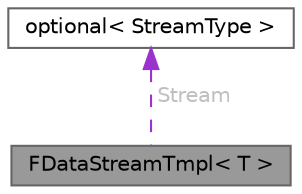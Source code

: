 digraph "FDataStreamTmpl&lt; T &gt;"
{
 // INTERACTIVE_SVG=YES
 // LATEX_PDF_SIZE
  bgcolor="transparent";
  edge [fontname=Helvetica,fontsize=10,labelfontname=Helvetica,labelfontsize=10];
  node [fontname=Helvetica,fontsize=10,shape=box,height=0.2,width=0.4];
  Node1 [id="Node000001",label="FDataStreamTmpl\< T \>",height=0.2,width=0.4,color="gray40", fillcolor="grey60", style="filled", fontcolor="black",tooltip="A streaming channel for sending sensor data to clients."];
  Node2 -> Node1 [id="edge1_Node000001_Node000002",dir="back",color="darkorchid3",style="dashed",tooltip=" ",label=" Stream",fontcolor="grey" ];
  Node2 [id="Node000002",label="optional\< StreamType \>",height=0.2,width=0.4,color="gray40", fillcolor="white", style="filled",tooltip=" "];
}
